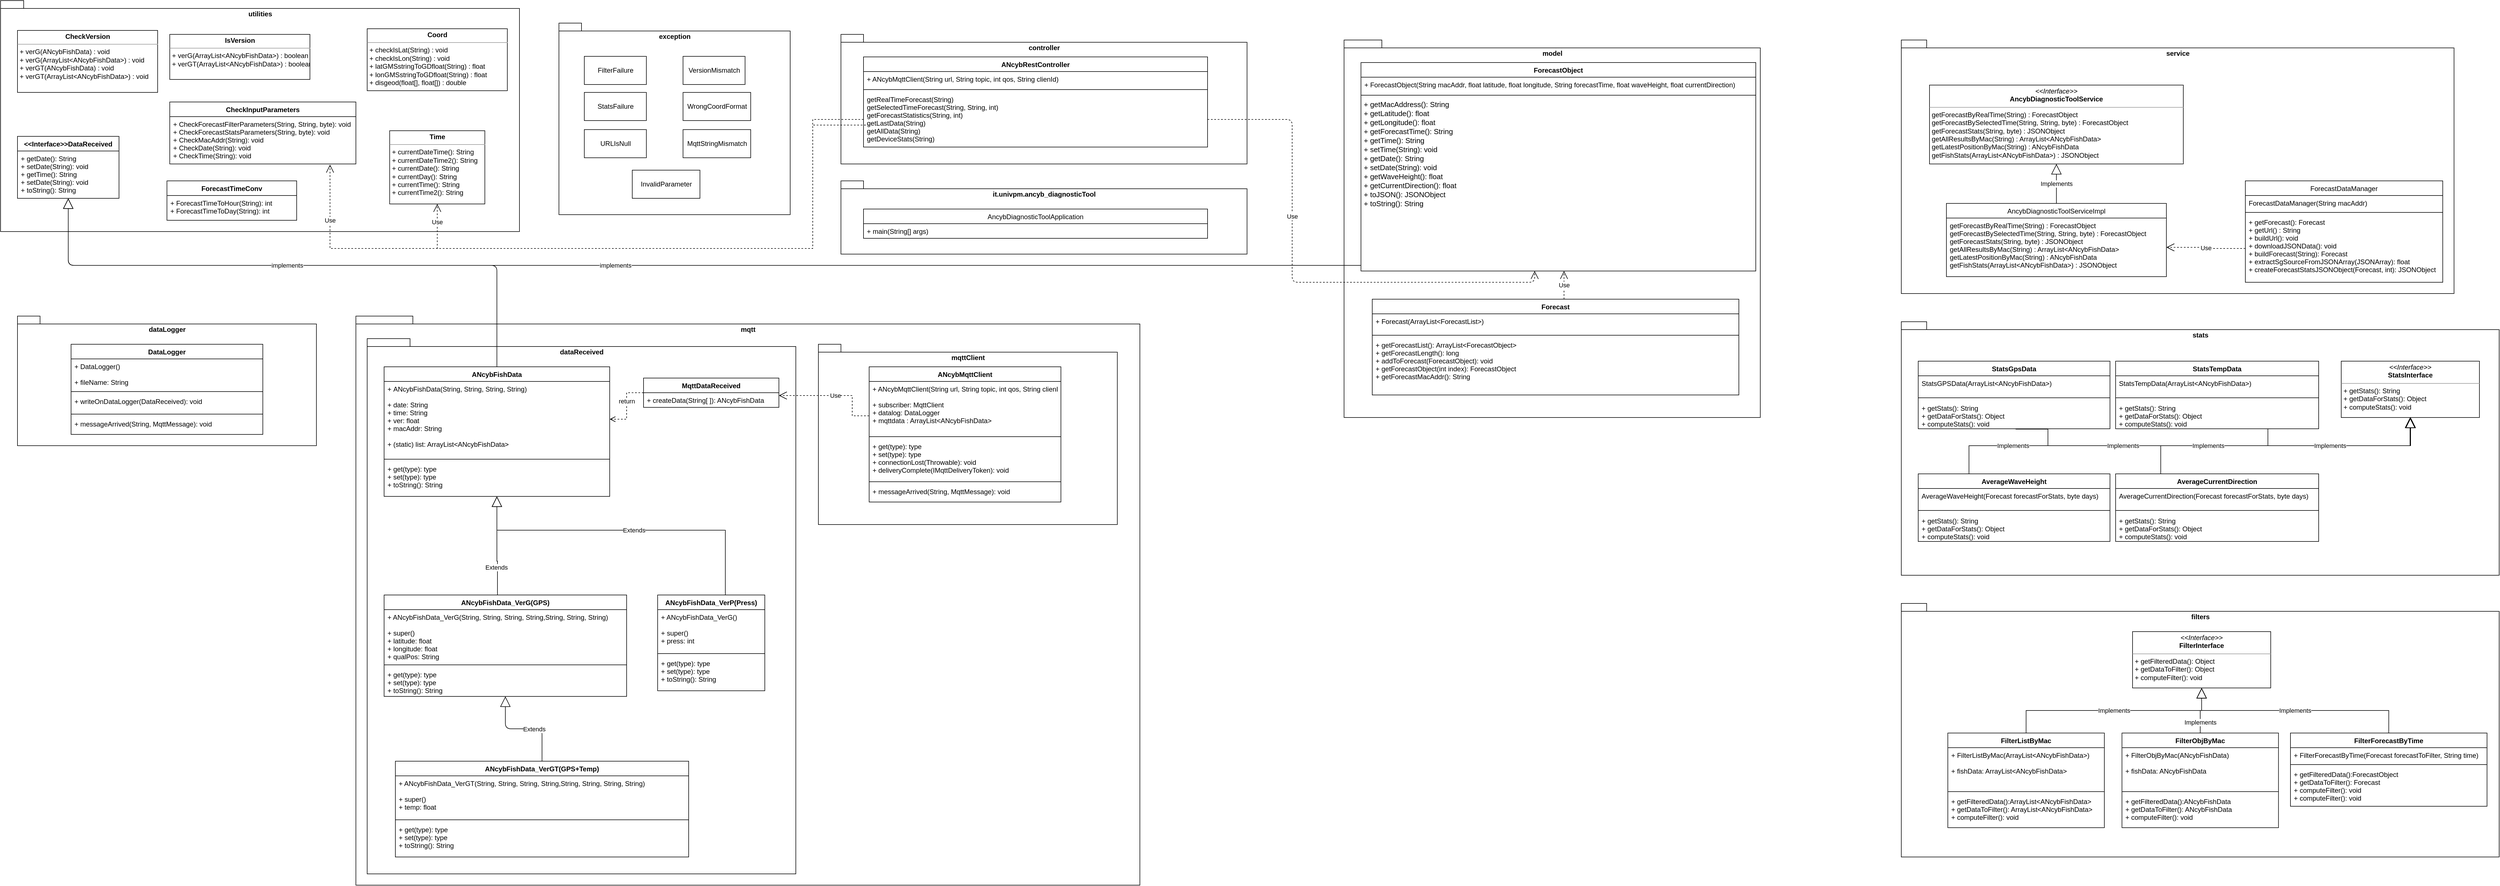 <mxfile version="16.2.7" type="github">
  <diagram id="C5RBs43oDa-KdzZeNtuy" name="Page-1">
    <mxGraphModel dx="2076" dy="1078" grid="1" gridSize="10" guides="1" tooltips="1" connect="1" arrows="1" fold="1" page="1" pageScale="1" pageWidth="2336" pageHeight="1654" math="0" shadow="0">
      <root>
        <mxCell id="WIyWlLk6GJQsqaUBKTNV-0" />
        <mxCell id="WIyWlLk6GJQsqaUBKTNV-1" parent="WIyWlLk6GJQsqaUBKTNV-0" />
        <mxCell id="9TTTzWUSUJf_JjZ-lox_-0" value="mqtt" style="shape=folder;fontStyle=1;spacingTop=10;tabWidth=40;tabHeight=14;tabPosition=left;html=1;align=center;verticalAlign=top;" parent="WIyWlLk6GJQsqaUBKTNV-1" vertex="1">
          <mxGeometry x="650" y="570" width="1390" height="1010" as="geometry" />
        </mxCell>
        <mxCell id="3BHlE7sxE0ALU3HnH_fy-0" value="utilities" style="shape=folder;fontStyle=1;spacingTop=10;tabWidth=40;tabHeight=14;tabPosition=left;html=1;align=center;verticalAlign=top;" parent="WIyWlLk6GJQsqaUBKTNV-1" vertex="1">
          <mxGeometry x="20" y="10" width="920" height="410" as="geometry" />
        </mxCell>
        <mxCell id="3BHlE7sxE0ALU3HnH_fy-8" value="dataReceived" style="shape=folder;fontStyle=1;spacingTop=10;tabWidth=40;tabHeight=14;tabPosition=left;html=1;align=center;verticalAlign=top;" parent="WIyWlLk6GJQsqaUBKTNV-1" vertex="1">
          <mxGeometry x="670" y="610" width="760" height="950" as="geometry" />
        </mxCell>
        <mxCell id="3BHlE7sxE0ALU3HnH_fy-9" value="ANcybFishData_VerG(GPS)" style="swimlane;fontStyle=1;align=center;verticalAlign=top;childLayout=stackLayout;horizontal=1;startSize=26;horizontalStack=0;resizeParent=1;resizeParentMax=0;resizeLast=0;collapsible=1;marginBottom=0;" parent="WIyWlLk6GJQsqaUBKTNV-1" vertex="1">
          <mxGeometry x="700" y="1065" width="430" height="180" as="geometry" />
        </mxCell>
        <mxCell id="3BHlE7sxE0ALU3HnH_fy-10" value="+ ANcybFishData_VerG(String, String, String, String,String, String, String)&#xa;&#xa;+ super()&#xa;+ latitude: float&#xa;+ longitude: float&#xa;+ qualPos: String" style="text;strokeColor=none;fillColor=none;align=left;verticalAlign=top;spacingLeft=4;spacingRight=4;overflow=hidden;rotatable=0;points=[[0,0.5],[1,0.5]];portConstraint=eastwest;" parent="3BHlE7sxE0ALU3HnH_fy-9" vertex="1">
          <mxGeometry y="26" width="430" height="94" as="geometry" />
        </mxCell>
        <mxCell id="3BHlE7sxE0ALU3HnH_fy-11" value="" style="line;strokeWidth=1;fillColor=none;align=left;verticalAlign=middle;spacingTop=-1;spacingLeft=3;spacingRight=3;rotatable=0;labelPosition=right;points=[];portConstraint=eastwest;" parent="3BHlE7sxE0ALU3HnH_fy-9" vertex="1">
          <mxGeometry y="120" width="430" height="8" as="geometry" />
        </mxCell>
        <mxCell id="3BHlE7sxE0ALU3HnH_fy-12" value="+ get(type): type&#xa;+ set(type): type&#xa;+ toString(): String" style="text;strokeColor=none;fillColor=none;align=left;verticalAlign=top;spacingLeft=4;spacingRight=4;overflow=hidden;rotatable=0;points=[[0,0.5],[1,0.5]];portConstraint=eastwest;" parent="3BHlE7sxE0ALU3HnH_fy-9" vertex="1">
          <mxGeometry y="128" width="430" height="52" as="geometry" />
        </mxCell>
        <mxCell id="3BHlE7sxE0ALU3HnH_fy-20" value="Extends" style="endArrow=block;endSize=16;endFill=0;html=1;rounded=0;exitX=0.5;exitY=0;exitDx=0;exitDy=0;edgeStyle=orthogonalEdgeStyle;" parent="WIyWlLk6GJQsqaUBKTNV-1" source="3BHlE7sxE0ALU3HnH_fy-9" target="3BHlE7sxE0ALU3HnH_fy-15" edge="1">
          <mxGeometry x="-0.337" y="2" width="160" relative="1" as="geometry">
            <mxPoint x="960" y="830" as="sourcePoint" />
            <mxPoint x="1120" y="830" as="targetPoint" />
            <mxPoint as="offset" />
            <Array as="points">
              <mxPoint x="901" y="1005" />
              <mxPoint x="900" y="1005" />
            </Array>
          </mxGeometry>
        </mxCell>
        <mxCell id="3BHlE7sxE0ALU3HnH_fy-21" value="ANcybFishData_VerP(Press)" style="swimlane;fontStyle=1;align=center;verticalAlign=top;childLayout=stackLayout;horizontal=1;startSize=26;horizontalStack=0;resizeParent=1;resizeParentMax=0;resizeLast=0;collapsible=1;marginBottom=0;" parent="WIyWlLk6GJQsqaUBKTNV-1" vertex="1">
          <mxGeometry x="1185" y="1065" width="190" height="170" as="geometry" />
        </mxCell>
        <mxCell id="3BHlE7sxE0ALU3HnH_fy-22" value="+ ANcybFishData_VerG()&#xa;&#xa;+ super()&#xa;+ press: int" style="text;strokeColor=none;fillColor=none;align=left;verticalAlign=top;spacingLeft=4;spacingRight=4;overflow=hidden;rotatable=0;points=[[0,0.5],[1,0.5]];portConstraint=eastwest;" parent="3BHlE7sxE0ALU3HnH_fy-21" vertex="1">
          <mxGeometry y="26" width="190" height="74" as="geometry" />
        </mxCell>
        <mxCell id="3BHlE7sxE0ALU3HnH_fy-23" value="" style="line;strokeWidth=1;fillColor=none;align=left;verticalAlign=middle;spacingTop=-1;spacingLeft=3;spacingRight=3;rotatable=0;labelPosition=right;points=[];portConstraint=eastwest;" parent="3BHlE7sxE0ALU3HnH_fy-21" vertex="1">
          <mxGeometry y="100" width="190" height="8" as="geometry" />
        </mxCell>
        <mxCell id="3BHlE7sxE0ALU3HnH_fy-24" value="+ get(type): type&#xa;+ set(type): type&#xa;+ toString(): String" style="text;strokeColor=none;fillColor=none;align=left;verticalAlign=top;spacingLeft=4;spacingRight=4;overflow=hidden;rotatable=0;points=[[0,0.5],[1,0.5]];portConstraint=eastwest;" parent="3BHlE7sxE0ALU3HnH_fy-21" vertex="1">
          <mxGeometry y="108" width="190" height="62" as="geometry" />
        </mxCell>
        <mxCell id="3BHlE7sxE0ALU3HnH_fy-26" value="mqttClient" style="shape=folder;fontStyle=1;spacingTop=10;tabWidth=40;tabHeight=14;tabPosition=left;html=1;align=center;verticalAlign=top;" parent="WIyWlLk6GJQsqaUBKTNV-1" vertex="1">
          <mxGeometry x="1470" y="620" width="530" height="320" as="geometry" />
        </mxCell>
        <mxCell id="3BHlE7sxE0ALU3HnH_fy-27" value="ANcybMqttClient" style="swimlane;fontStyle=1;align=center;verticalAlign=top;childLayout=stackLayout;horizontal=1;startSize=26;horizontalStack=0;resizeParent=1;resizeParentMax=0;resizeLast=0;collapsible=1;marginBottom=0;" parent="WIyWlLk6GJQsqaUBKTNV-1" vertex="1">
          <mxGeometry x="1560" y="660" width="340" height="240" as="geometry" />
        </mxCell>
        <mxCell id="3BHlE7sxE0ALU3HnH_fy-91" value="+ ANcybMqttClient(String url, String topic, int qos, String clienId)" style="text;strokeColor=none;fillColor=none;align=left;verticalAlign=top;spacingLeft=4;spacingRight=4;overflow=hidden;rotatable=0;points=[[0,0.5],[1,0.5]];portConstraint=eastwest;" parent="3BHlE7sxE0ALU3HnH_fy-27" vertex="1">
          <mxGeometry y="26" width="340" height="28" as="geometry" />
        </mxCell>
        <mxCell id="3BHlE7sxE0ALU3HnH_fy-28" value="+ subscriber: MqttClient&#xa;+ datalog: DataLogger&#xa;+ mqttdata : ArrayList&lt;ANcybFishData&gt;" style="text;strokeColor=none;fillColor=none;align=left;verticalAlign=top;spacingLeft=4;spacingRight=4;overflow=hidden;rotatable=0;points=[[0,0.5],[1,0.5]];portConstraint=eastwest;" parent="3BHlE7sxE0ALU3HnH_fy-27" vertex="1">
          <mxGeometry y="54" width="340" height="66" as="geometry" />
        </mxCell>
        <mxCell id="3BHlE7sxE0ALU3HnH_fy-29" value="" style="line;strokeWidth=1;fillColor=none;align=left;verticalAlign=middle;spacingTop=-1;spacingLeft=3;spacingRight=3;rotatable=0;labelPosition=right;points=[];portConstraint=eastwest;" parent="3BHlE7sxE0ALU3HnH_fy-27" vertex="1">
          <mxGeometry y="120" width="340" height="8" as="geometry" />
        </mxCell>
        <mxCell id="3BHlE7sxE0ALU3HnH_fy-30" value="+ get(type): type&#xa;+ set(type): type&#xa;+ connectionLost(Throwable): void&#xa;+ deliveryComplete(IMqttDeliveryToken): void" style="text;strokeColor=none;fillColor=none;align=left;verticalAlign=top;spacingLeft=4;spacingRight=4;overflow=hidden;rotatable=0;points=[[0,0.5],[1,0.5]];portConstraint=eastwest;" parent="3BHlE7sxE0ALU3HnH_fy-27" vertex="1">
          <mxGeometry y="128" width="340" height="72" as="geometry" />
        </mxCell>
        <mxCell id="3BHlE7sxE0ALU3HnH_fy-89" value="" style="line;strokeWidth=1;fillColor=none;align=left;verticalAlign=middle;spacingTop=-1;spacingLeft=3;spacingRight=3;rotatable=0;labelPosition=right;points=[];portConstraint=eastwest;" parent="3BHlE7sxE0ALU3HnH_fy-27" vertex="1">
          <mxGeometry y="200" width="340" height="8" as="geometry" />
        </mxCell>
        <mxCell id="3BHlE7sxE0ALU3HnH_fy-88" value="+ messageArrived(String, MqttMessage): void" style="text;strokeColor=none;fillColor=none;align=left;verticalAlign=top;spacingLeft=4;spacingRight=4;overflow=hidden;rotatable=0;points=[[0,0.5],[1,0.5]];portConstraint=eastwest;" parent="3BHlE7sxE0ALU3HnH_fy-27" vertex="1">
          <mxGeometry y="208" width="340" height="32" as="geometry" />
        </mxCell>
        <mxCell id="3BHlE7sxE0ALU3HnH_fy-41" value="Extends" style="endArrow=block;endSize=16;endFill=0;html=1;rounded=0;exitX=0.5;exitY=0;exitDx=0;exitDy=0;edgeStyle=orthogonalEdgeStyle;jumpStyle=none;" parent="WIyWlLk6GJQsqaUBKTNV-1" source="3BHlE7sxE0ALU3HnH_fy-21" target="3BHlE7sxE0ALU3HnH_fy-15" edge="1">
          <mxGeometry width="160" relative="1" as="geometry">
            <mxPoint x="780" y="880" as="sourcePoint" />
            <mxPoint x="770" y="700" as="targetPoint" />
            <mxPoint as="offset" />
            <Array as="points">
              <mxPoint x="1305" y="950" />
              <mxPoint x="900" y="950" />
            </Array>
          </mxGeometry>
        </mxCell>
        <mxCell id="3BHlE7sxE0ALU3HnH_fy-51" value="MqttDataReceived" style="swimlane;fontStyle=1;align=center;verticalAlign=top;childLayout=stackLayout;horizontal=1;startSize=26;horizontalStack=0;resizeParent=1;resizeParentMax=0;resizeLast=0;collapsible=1;marginBottom=0;" parent="WIyWlLk6GJQsqaUBKTNV-1" vertex="1">
          <mxGeometry x="1160" y="680" width="240" height="52" as="geometry" />
        </mxCell>
        <mxCell id="3BHlE7sxE0ALU3HnH_fy-54" value="+ createData(String[ ]): ANcybFishData" style="text;strokeColor=none;fillColor=none;align=left;verticalAlign=top;spacingLeft=4;spacingRight=4;overflow=hidden;rotatable=0;points=[[0,0.5],[1,0.5]];portConstraint=eastwest;" parent="3BHlE7sxE0ALU3HnH_fy-51" vertex="1">
          <mxGeometry y="26" width="240" height="26" as="geometry" />
        </mxCell>
        <mxCell id="3BHlE7sxE0ALU3HnH_fy-64" value="return" style="html=1;verticalAlign=bottom;endArrow=open;dashed=1;endSize=8;rounded=0;jumpStyle=none;exitX=0;exitY=0.5;exitDx=0;exitDy=0;edgeStyle=orthogonalEdgeStyle;entryX=1;entryY=0.5;entryDx=0;entryDy=0;" parent="WIyWlLk6GJQsqaUBKTNV-1" source="3BHlE7sxE0ALU3HnH_fy-51" target="3BHlE7sxE0ALU3HnH_fy-16" edge="1">
          <mxGeometry relative="1" as="geometry">
            <mxPoint x="1150" y="738" as="sourcePoint" />
            <mxPoint x="960" y="1060" as="targetPoint" />
          </mxGeometry>
        </mxCell>
        <mxCell id="3BHlE7sxE0ALU3HnH_fy-66" value="Use" style="endArrow=open;endSize=12;dashed=1;html=1;rounded=0;jumpStyle=none;exitX=0;exitY=0.5;exitDx=0;exitDy=0;edgeStyle=orthogonalEdgeStyle;" parent="WIyWlLk6GJQsqaUBKTNV-1" source="3BHlE7sxE0ALU3HnH_fy-28" target="3BHlE7sxE0ALU3HnH_fy-51" edge="1">
          <mxGeometry x="-0.02" width="160" relative="1" as="geometry">
            <mxPoint x="1320" y="780" as="sourcePoint" />
            <mxPoint x="1540" y="710" as="targetPoint" />
            <Array as="points">
              <mxPoint x="1530" y="747" />
              <mxPoint x="1530" y="711" />
            </Array>
            <mxPoint as="offset" />
          </mxGeometry>
        </mxCell>
        <mxCell id="3BHlE7sxE0ALU3HnH_fy-90" value="dataLogger" style="shape=folder;fontStyle=1;spacingTop=10;tabWidth=40;tabHeight=14;tabPosition=left;html=1;align=center;verticalAlign=top;" parent="WIyWlLk6GJQsqaUBKTNV-1" vertex="1">
          <mxGeometry x="50" y="570" width="530" height="230" as="geometry" />
        </mxCell>
        <mxCell id="3BHlE7sxE0ALU3HnH_fy-95" value="exception" style="shape=folder;fontStyle=1;spacingTop=10;tabWidth=40;tabHeight=14;tabPosition=left;html=1;align=center;verticalAlign=top;" parent="WIyWlLk6GJQsqaUBKTNV-1" vertex="1">
          <mxGeometry x="1010" y="50" width="410" height="340" as="geometry" />
        </mxCell>
        <mxCell id="3BHlE7sxE0ALU3HnH_fy-96" value="DataLogger" style="swimlane;fontStyle=1;align=center;verticalAlign=top;childLayout=stackLayout;horizontal=1;startSize=26;horizontalStack=0;resizeParent=1;resizeParentMax=0;resizeLast=0;collapsible=1;marginBottom=0;" parent="WIyWlLk6GJQsqaUBKTNV-1" vertex="1">
          <mxGeometry x="145" y="620" width="340" height="160" as="geometry" />
        </mxCell>
        <mxCell id="3BHlE7sxE0ALU3HnH_fy-97" value="+ DataLogger()&#xa;&#xa;+ fileName: String" style="text;strokeColor=none;fillColor=none;align=left;verticalAlign=top;spacingLeft=4;spacingRight=4;overflow=hidden;rotatable=0;points=[[0,0.5],[1,0.5]];portConstraint=eastwest;" parent="3BHlE7sxE0ALU3HnH_fy-96" vertex="1">
          <mxGeometry y="26" width="340" height="54" as="geometry" />
        </mxCell>
        <mxCell id="3BHlE7sxE0ALU3HnH_fy-103" value="" style="line;strokeWidth=1;fillColor=none;align=left;verticalAlign=middle;spacingTop=-1;spacingLeft=3;spacingRight=3;rotatable=0;labelPosition=right;points=[];portConstraint=eastwest;" parent="3BHlE7sxE0ALU3HnH_fy-96" vertex="1">
          <mxGeometry y="80" width="340" height="8" as="geometry" />
        </mxCell>
        <mxCell id="3BHlE7sxE0ALU3HnH_fy-100" value="+ writeOnDataLogger(DataReceived): void" style="text;strokeColor=none;fillColor=none;align=left;verticalAlign=top;spacingLeft=4;spacingRight=4;overflow=hidden;rotatable=0;points=[[0,0.5],[1,0.5]];portConstraint=eastwest;" parent="3BHlE7sxE0ALU3HnH_fy-96" vertex="1">
          <mxGeometry y="88" width="340" height="32" as="geometry" />
        </mxCell>
        <mxCell id="3BHlE7sxE0ALU3HnH_fy-101" value="" style="line;strokeWidth=1;fillColor=none;align=left;verticalAlign=middle;spacingTop=-1;spacingLeft=3;spacingRight=3;rotatable=0;labelPosition=right;points=[];portConstraint=eastwest;" parent="3BHlE7sxE0ALU3HnH_fy-96" vertex="1">
          <mxGeometry y="120" width="340" height="8" as="geometry" />
        </mxCell>
        <mxCell id="3BHlE7sxE0ALU3HnH_fy-102" value="+ messageArrived(String, MqttMessage): void" style="text;strokeColor=none;fillColor=none;align=left;verticalAlign=top;spacingLeft=4;spacingRight=4;overflow=hidden;rotatable=0;points=[[0,0.5],[1,0.5]];portConstraint=eastwest;" parent="3BHlE7sxE0ALU3HnH_fy-96" vertex="1">
          <mxGeometry y="128" width="340" height="32" as="geometry" />
        </mxCell>
        <mxCell id="3BHlE7sxE0ALU3HnH_fy-113" value="controller" style="shape=folder;fontStyle=1;spacingTop=10;tabWidth=40;tabHeight=14;tabPosition=left;html=1;align=center;verticalAlign=top;" parent="WIyWlLk6GJQsqaUBKTNV-1" vertex="1">
          <mxGeometry x="1510" y="70" width="720" height="230" as="geometry" />
        </mxCell>
        <mxCell id="3BHlE7sxE0ALU3HnH_fy-114" value="model" style="shape=folder;fontStyle=1;spacingTop=10;tabWidth=40;tabHeight=14;tabPosition=left;html=1;align=center;verticalAlign=top;" parent="WIyWlLk6GJQsqaUBKTNV-1" vertex="1">
          <mxGeometry x="2402" y="80" width="738" height="670" as="geometry" />
        </mxCell>
        <mxCell id="3BHlE7sxE0ALU3HnH_fy-36" value="ANcybFishData_VerGT(GPS+Temp)" style="swimlane;fontStyle=1;align=center;verticalAlign=top;childLayout=stackLayout;horizontal=1;startSize=26;horizontalStack=0;resizeParent=1;resizeParentMax=0;resizeLast=0;collapsible=1;marginBottom=0;" parent="WIyWlLk6GJQsqaUBKTNV-1" vertex="1">
          <mxGeometry x="720" y="1360" width="520" height="170" as="geometry" />
        </mxCell>
        <mxCell id="3BHlE7sxE0ALU3HnH_fy-37" value="+ ANcybFishData_VerGT(String, String, String, String,String, String, String, String)&#xa;&#xa;+ super()&#xa;+ temp: float" style="text;strokeColor=none;fillColor=none;align=left;verticalAlign=top;spacingLeft=4;spacingRight=4;overflow=hidden;rotatable=0;points=[[0,0.5],[1,0.5]];portConstraint=eastwest;" parent="3BHlE7sxE0ALU3HnH_fy-36" vertex="1">
          <mxGeometry y="26" width="520" height="74" as="geometry" />
        </mxCell>
        <mxCell id="3BHlE7sxE0ALU3HnH_fy-38" value="" style="line;strokeWidth=1;fillColor=none;align=left;verticalAlign=middle;spacingTop=-1;spacingLeft=3;spacingRight=3;rotatable=0;labelPosition=right;points=[];portConstraint=eastwest;" parent="3BHlE7sxE0ALU3HnH_fy-36" vertex="1">
          <mxGeometry y="100" width="520" height="8" as="geometry" />
        </mxCell>
        <mxCell id="3BHlE7sxE0ALU3HnH_fy-39" value="+ get(type): type&#xa;+ set(type): type&#xa;+ toString(): String" style="text;strokeColor=none;fillColor=none;align=left;verticalAlign=top;spacingLeft=4;spacingRight=4;overflow=hidden;rotatable=0;points=[[0,0.5],[1,0.5]];portConstraint=eastwest;" parent="3BHlE7sxE0ALU3HnH_fy-36" vertex="1">
          <mxGeometry y="108" width="520" height="62" as="geometry" />
        </mxCell>
        <mxCell id="isNRoNqo-K9MIMpgRt4Y-5" value="Extends" style="endArrow=block;endSize=16;endFill=0;html=1;rounded=1;sketch=0;exitX=0.5;exitY=0;exitDx=0;exitDy=0;edgeStyle=orthogonalEdgeStyle;" parent="WIyWlLk6GJQsqaUBKTNV-1" source="3BHlE7sxE0ALU3HnH_fy-36" target="3BHlE7sxE0ALU3HnH_fy-9" edge="1">
          <mxGeometry x="-0.2" width="160" relative="1" as="geometry">
            <mxPoint x="1250" y="1440" as="sourcePoint" />
            <mxPoint x="780" y="1320" as="targetPoint" />
            <mxPoint as="offset" />
          </mxGeometry>
        </mxCell>
        <mxCell id="isNRoNqo-K9MIMpgRt4Y-6" value="ANcybRestController" style="swimlane;fontStyle=1;align=center;verticalAlign=top;childLayout=stackLayout;horizontal=1;startSize=26;horizontalStack=0;resizeParent=1;resizeParentMax=0;resizeLast=0;collapsible=1;marginBottom=0;" parent="WIyWlLk6GJQsqaUBKTNV-1" vertex="1">
          <mxGeometry x="1550" y="110" width="610" height="160" as="geometry" />
        </mxCell>
        <mxCell id="isNRoNqo-K9MIMpgRt4Y-7" value="+ ANcybMqttClient(String url, String topic, int qos, String clienId)" style="text;strokeColor=none;fillColor=none;align=left;verticalAlign=top;spacingLeft=4;spacingRight=4;overflow=hidden;rotatable=0;points=[[0,0.5],[1,0.5]];portConstraint=eastwest;" parent="isNRoNqo-K9MIMpgRt4Y-6" vertex="1">
          <mxGeometry y="26" width="610" height="28" as="geometry" />
        </mxCell>
        <mxCell id="isNRoNqo-K9MIMpgRt4Y-9" value="" style="line;strokeWidth=1;fillColor=none;align=left;verticalAlign=middle;spacingTop=-1;spacingLeft=3;spacingRight=3;rotatable=0;labelPosition=right;points=[];portConstraint=eastwest;" parent="isNRoNqo-K9MIMpgRt4Y-6" vertex="1">
          <mxGeometry y="54" width="610" height="8" as="geometry" />
        </mxCell>
        <mxCell id="isNRoNqo-K9MIMpgRt4Y-10" value="getRealTimeForecast(String)&#xa;getSelectedTimeForecast(String, String, int)&#xa;getForecastStatistics(String, int)&#xa;getLastData(String)&#xa;getAllData(String)&#xa;getDeviceStats(String)" style="text;strokeColor=none;fillColor=none;align=left;verticalAlign=top;spacingLeft=4;spacingRight=4;overflow=hidden;rotatable=0;points=[[0,0.5],[1,0.5]];portConstraint=eastwest;" parent="isNRoNqo-K9MIMpgRt4Y-6" vertex="1">
          <mxGeometry y="62" width="610" height="98" as="geometry" />
        </mxCell>
        <mxCell id="isNRoNqo-K9MIMpgRt4Y-15" value="ForecastObject" style="swimlane;fontStyle=1;align=center;verticalAlign=top;childLayout=stackLayout;horizontal=1;startSize=26;horizontalStack=0;resizeParent=1;resizeParentMax=0;resizeLast=0;collapsible=1;marginBottom=0;" parent="WIyWlLk6GJQsqaUBKTNV-1" vertex="1">
          <mxGeometry x="2432" y="120" width="700" height="370" as="geometry" />
        </mxCell>
        <mxCell id="isNRoNqo-K9MIMpgRt4Y-16" value="+ ForecastObject(String macAddr, float latitude, float longitude, String forecastTime, float waveHeight, float currentDirection)" style="text;strokeColor=none;fillColor=none;align=left;verticalAlign=top;spacingLeft=4;spacingRight=4;overflow=hidden;rotatable=0;points=[[0,0.5],[1,0.5]];portConstraint=eastwest;" parent="isNRoNqo-K9MIMpgRt4Y-15" vertex="1">
          <mxGeometry y="26" width="700" height="28" as="geometry" />
        </mxCell>
        <mxCell id="isNRoNqo-K9MIMpgRt4Y-17" value="" style="line;strokeWidth=1;fillColor=none;align=left;verticalAlign=middle;spacingTop=-1;spacingLeft=3;spacingRight=3;rotatable=0;labelPosition=right;points=[];portConstraint=eastwest;" parent="isNRoNqo-K9MIMpgRt4Y-15" vertex="1">
          <mxGeometry y="54" width="700" height="8" as="geometry" />
        </mxCell>
        <mxCell id="isNRoNqo-K9MIMpgRt4Y-18" value="+ getMacAddress(): String&#xa;+ getLatitude(): float&#xa;+ getLongitude(): float&#xa;+ getForecastTime(): String&#xa;+ getTime(): String&#xa;+ setTime(String): void&#xa;+ getDate(): String&#xa;+ setDate(String): void&#xa;+ getWaveHeight(): float&#xa;+ getCurrentDirection(): float&#xa;+ toJSON(): JSONObject&#xa;+ toString(): String&#xa;" style="text;strokeColor=none;fillColor=none;align=left;verticalAlign=top;spacingLeft=4;spacingRight=4;overflow=hidden;rotatable=0;points=[[0,0.5],[1,0.5]];portConstraint=eastwest;fontSize=13;spacing=1;spacingBottom=0;spacingTop=-1;" parent="isNRoNqo-K9MIMpgRt4Y-15" vertex="1">
          <mxGeometry y="62" width="700" height="308" as="geometry" />
        </mxCell>
        <mxCell id="isNRoNqo-K9MIMpgRt4Y-29" value="Use" style="endArrow=open;endSize=12;dashed=1;html=1;rounded=1;sketch=0;edgeStyle=orthogonalEdgeStyle;exitX=1;exitY=0.5;exitDx=0;exitDy=0;" parent="WIyWlLk6GJQsqaUBKTNV-1" source="isNRoNqo-K9MIMpgRt4Y-10" target="isNRoNqo-K9MIMpgRt4Y-15" edge="1">
          <mxGeometry x="-0.276" width="160" relative="1" as="geometry">
            <mxPoint x="2280" y="200" as="sourcePoint" />
            <mxPoint x="2616" y="-70" as="targetPoint" />
            <Array as="points">
              <mxPoint x="2310" y="221" />
              <mxPoint x="2310" y="510" />
              <mxPoint x="2740" y="510" />
            </Array>
            <mxPoint as="offset" />
          </mxGeometry>
        </mxCell>
        <mxCell id="isNRoNqo-K9MIMpgRt4Y-31" value="&lt;p style=&quot;margin: 0px ; margin-top: 4px ; text-align: center&quot;&gt;&lt;b&gt;CheckVersion&lt;/b&gt;&lt;br&gt;&lt;/p&gt;&lt;hr size=&quot;1&quot;&gt;&lt;p style=&quot;margin: 0px ; margin-left: 4px&quot;&gt;&lt;/p&gt;&lt;p style=&quot;margin: 0px ; margin-left: 4px&quot;&gt;+ verG(ANcybFishData) : void&lt;/p&gt;&lt;p style=&quot;margin: 0px ; margin-left: 4px&quot;&gt;+ verG(ArrayList&amp;lt;ANcybFishData&amp;gt;) : void&lt;/p&gt;&lt;p style=&quot;margin: 0px ; margin-left: 4px&quot;&gt;&lt;span&gt;+ verGT(ANcybFishData) : void&lt;/span&gt;&lt;/p&gt;&lt;p style=&quot;margin: 0px ; margin-left: 4px&quot;&gt;+ verGT(ArrayList&amp;lt;ANcybFishData&amp;gt;) : void&lt;/p&gt;" style="verticalAlign=top;align=left;overflow=fill;fontSize=12;fontFamily=Helvetica;html=1;rounded=0;sketch=0;" parent="WIyWlLk6GJQsqaUBKTNV-1" vertex="1">
          <mxGeometry x="50" y="63" width="248.5" height="110" as="geometry" />
        </mxCell>
        <mxCell id="isNRoNqo-K9MIMpgRt4Y-34" value="Forecast" style="swimlane;fontStyle=1;align=center;verticalAlign=top;childLayout=stackLayout;horizontal=1;startSize=26;horizontalStack=0;resizeParent=1;resizeParentMax=0;resizeLast=0;collapsible=1;marginBottom=0;rounded=0;sketch=0;" parent="WIyWlLk6GJQsqaUBKTNV-1" vertex="1">
          <mxGeometry x="2452" y="540" width="650" height="170" as="geometry" />
        </mxCell>
        <mxCell id="isNRoNqo-K9MIMpgRt4Y-35" value="+ Forecast(ArrayList&lt;ForecastList&gt;)&#xa;" style="text;strokeColor=none;fillColor=none;align=left;verticalAlign=top;spacingLeft=4;spacingRight=4;overflow=hidden;rotatable=0;points=[[0,0.5],[1,0.5]];portConstraint=eastwest;rounded=0;sketch=0;" parent="isNRoNqo-K9MIMpgRt4Y-34" vertex="1">
          <mxGeometry y="26" width="650" height="34" as="geometry" />
        </mxCell>
        <mxCell id="isNRoNqo-K9MIMpgRt4Y-36" value="" style="line;strokeWidth=1;fillColor=none;align=left;verticalAlign=middle;spacingTop=-1;spacingLeft=3;spacingRight=3;rotatable=0;labelPosition=right;points=[];portConstraint=eastwest;rounded=0;sketch=0;" parent="isNRoNqo-K9MIMpgRt4Y-34" vertex="1">
          <mxGeometry y="60" width="650" height="8" as="geometry" />
        </mxCell>
        <mxCell id="isNRoNqo-K9MIMpgRt4Y-37" value="+ getForecastList(): ArrayList&lt;ForecastObject&gt;&#xa;+ getForecastLength(): long&#xa;+ addToForecast(ForecastObject): void&#xa;+ getForecastObject(int index): ForecastObject&#xa;+ getForecastMacAddr(): String" style="text;strokeColor=none;fillColor=none;align=left;verticalAlign=top;spacingLeft=4;spacingRight=4;overflow=hidden;rotatable=0;points=[[0,0.5],[1,0.5]];portConstraint=eastwest;rounded=0;sketch=0;" parent="isNRoNqo-K9MIMpgRt4Y-34" vertex="1">
          <mxGeometry y="68" width="650" height="102" as="geometry" />
        </mxCell>
        <mxCell id="isNRoNqo-K9MIMpgRt4Y-38" value="filters" style="shape=folder;fontStyle=1;spacingTop=10;tabWidth=40;tabHeight=14;tabPosition=left;html=1;align=center;verticalAlign=top;" parent="WIyWlLk6GJQsqaUBKTNV-1" vertex="1">
          <mxGeometry x="3390" y="1080" width="1060" height="450" as="geometry" />
        </mxCell>
        <mxCell id="RA5aEVkmyOFDF_g9N0md-14" value="Extends" style="endArrow=block;endSize=16;endFill=0;html=1;rounded=1;sketch=0;edgeStyle=orthogonalEdgeStyle;entryX=0.5;entryY=1;entryDx=0;entryDy=0;exitX=0.551;exitY=0.018;exitDx=0;exitDy=0;exitPerimeter=0;" parent="WIyWlLk6GJQsqaUBKTNV-1" edge="1">
          <mxGeometry x="-0.345" width="160" relative="1" as="geometry">
            <mxPoint x="3566.73" y="811.44" as="sourcePoint" />
            <mxPoint x="4065" y="740" as="targetPoint" />
            <Array as="points">
              <mxPoint x="3832" y="780" />
              <mxPoint x="4065" y="780" />
            </Array>
            <mxPoint as="offset" />
          </mxGeometry>
        </mxCell>
        <mxCell id="isNRoNqo-K9MIMpgRt4Y-41" value="stats" style="shape=folder;fontStyle=1;spacingTop=10;tabWidth=40;tabHeight=14;tabPosition=left;html=1;align=center;verticalAlign=top;" parent="WIyWlLk6GJQsqaUBKTNV-1" vertex="1">
          <mxGeometry x="3390" y="580" width="1060" height="450" as="geometry" />
        </mxCell>
        <mxCell id="VaMENrB3MKc0odFTqjPw-0" value="service" style="shape=folder;fontStyle=1;spacingTop=10;tabWidth=40;tabHeight=14;tabPosition=left;html=1;align=center;verticalAlign=top;" parent="WIyWlLk6GJQsqaUBKTNV-1" vertex="1">
          <mxGeometry x="3390" y="80" width="980" height="450" as="geometry" />
        </mxCell>
        <mxCell id="hj5ngC77WGNCJNdUPFqx-2" value="AncybDiagnosticToolServiceImpl" style="swimlane;fontStyle=0;align=center;verticalAlign=top;childLayout=stackLayout;horizontal=1;startSize=26;horizontalStack=0;resizeParent=1;resizeParentMax=0;resizeLast=0;collapsible=1;marginBottom=0;" parent="WIyWlLk6GJQsqaUBKTNV-1" vertex="1">
          <mxGeometry x="3470" y="370" width="390" height="130" as="geometry" />
        </mxCell>
        <mxCell id="hj5ngC77WGNCJNdUPFqx-3" value="getForecastByRealTime(String) : ForecastObject&#xa;getForecastBySelectedTime(String, String, byte) : ForecastObject&#xa;getForecastStats(String, byte) : JSONObject&#xa;getAllResultsByMac(String) : ArrayList&lt;ANcybFishData&gt;&#xa;getLatestPositionByMac(String) : ANcybFishData&#xa;getFishStats(ArrayList&lt;ANcybFishData&gt;) : JSONObject" style="text;strokeColor=none;fillColor=none;align=left;verticalAlign=top;spacingLeft=4;spacingRight=4;overflow=hidden;rotatable=0;points=[[0,0.5],[1,0.5]];portConstraint=eastwest;" parent="hj5ngC77WGNCJNdUPFqx-2" vertex="1">
          <mxGeometry y="26" width="390" height="104" as="geometry" />
        </mxCell>
        <mxCell id="9sARwrWTkd8ZfWDxSj1S-6" value="ForecastDataManager" style="swimlane;fontStyle=0;align=center;verticalAlign=top;childLayout=stackLayout;horizontal=1;startSize=26;horizontalStack=0;resizeParent=1;resizeParentMax=0;resizeLast=0;collapsible=1;marginBottom=0;" parent="WIyWlLk6GJQsqaUBKTNV-1" vertex="1">
          <mxGeometry x="4000" y="330" width="350" height="180" as="geometry" />
        </mxCell>
        <mxCell id="9sARwrWTkd8ZfWDxSj1S-7" value="ForecastDataManager(String macAddr)" style="text;strokeColor=none;fillColor=none;align=left;verticalAlign=top;spacingLeft=4;spacingRight=4;overflow=hidden;rotatable=0;points=[[0,0.5],[1,0.5]];portConstraint=eastwest;" parent="9sARwrWTkd8ZfWDxSj1S-6" vertex="1">
          <mxGeometry y="26" width="350" height="26" as="geometry" />
        </mxCell>
        <mxCell id="9sARwrWTkd8ZfWDxSj1S-8" value="" style="line;strokeWidth=1;fillColor=none;align=left;verticalAlign=middle;spacingTop=-1;spacingLeft=3;spacingRight=3;rotatable=0;labelPosition=right;points=[];portConstraint=eastwest;" parent="9sARwrWTkd8ZfWDxSj1S-6" vertex="1">
          <mxGeometry y="52" width="350" height="8" as="geometry" />
        </mxCell>
        <mxCell id="9sARwrWTkd8ZfWDxSj1S-9" value="+ getForecast(): Forecast&#xa;+ getUrl() : String&#xa;+ buildUrl(): void&#xa;+ downloadJSONData(): void&#xa;+ buildForecast(String): Forecast&#xa;+ extractSgSourceFromJSONArray(JSONArray): float&#xa;+ createForecastStatsJSONObject(Forecast, int): JSONObject" style="text;strokeColor=none;fillColor=none;align=left;verticalAlign=top;spacingLeft=4;spacingRight=4;overflow=hidden;rotatable=0;points=[[0,0.5],[1,0.5]];portConstraint=eastwest;" parent="9sARwrWTkd8ZfWDxSj1S-6" vertex="1">
          <mxGeometry y="60" width="350" height="120" as="geometry" />
        </mxCell>
        <mxCell id="9sARwrWTkd8ZfWDxSj1S-30" value="FilterForecastByTime" style="swimlane;fontStyle=1;align=center;verticalAlign=top;childLayout=stackLayout;horizontal=1;startSize=26;horizontalStack=0;resizeParent=1;resizeParentMax=0;resizeLast=0;collapsible=1;marginBottom=0;" parent="WIyWlLk6GJQsqaUBKTNV-1" vertex="1">
          <mxGeometry x="4080" y="1310" width="348.5" height="130" as="geometry" />
        </mxCell>
        <mxCell id="9sARwrWTkd8ZfWDxSj1S-31" value="+ FilterForecastByTime(Forecast forecastToFilter, String time)" style="text;strokeColor=none;fillColor=none;align=left;verticalAlign=top;spacingLeft=4;spacingRight=4;overflow=hidden;rotatable=0;points=[[0,0.5],[1,0.5]];portConstraint=eastwest;" parent="9sARwrWTkd8ZfWDxSj1S-30" vertex="1">
          <mxGeometry y="26" width="348.5" height="26" as="geometry" />
        </mxCell>
        <mxCell id="9sARwrWTkd8ZfWDxSj1S-32" value="" style="line;strokeWidth=1;fillColor=none;align=left;verticalAlign=middle;spacingTop=-1;spacingLeft=3;spacingRight=3;rotatable=0;labelPosition=right;points=[];portConstraint=eastwest;" parent="9sARwrWTkd8ZfWDxSj1S-30" vertex="1">
          <mxGeometry y="52" width="348.5" height="8" as="geometry" />
        </mxCell>
        <mxCell id="9sARwrWTkd8ZfWDxSj1S-33" value="+ getFilteredData():ForecastObject&#xa;+ getDataToFilter(): Forecast&#xa;+ computeFilter(): void&#xa;+ computeFilter(): void&#xa;" style="text;strokeColor=none;fillColor=none;align=left;verticalAlign=top;spacingLeft=4;spacingRight=4;overflow=hidden;rotatable=0;points=[[0,0.5],[1,0.5]];portConstraint=eastwest;" parent="9sARwrWTkd8ZfWDxSj1S-30" vertex="1">
          <mxGeometry y="60" width="348.5" height="70" as="geometry" />
        </mxCell>
        <mxCell id="9t7Qjf59RrQKLD498II--0" value="&lt;p style=&quot;margin: 0px ; margin-top: 4px ; text-align: center&quot;&gt;&lt;i&gt;&amp;lt;&amp;lt;Interface&amp;gt;&amp;gt;&lt;/i&gt;&lt;br&gt;&lt;b&gt;FilterInterface&lt;/b&gt;&lt;/p&gt;&lt;hr size=&quot;1&quot;&gt;&lt;p style=&quot;margin: 0px ; margin-left: 4px&quot;&gt;+ getFilteredData(): Object&lt;br&gt;+ getDataToFilter(): Object&lt;/p&gt;&lt;p style=&quot;margin: 0px ; margin-left: 4px&quot;&gt;&lt;span&gt;+ computeFilter(): void&lt;/span&gt;&lt;/p&gt;&lt;p style=&quot;margin: 0px ; margin-left: 4px&quot;&gt;&lt;br&gt;&lt;/p&gt;" style="verticalAlign=top;align=left;overflow=fill;fontSize=12;fontFamily=Helvetica;html=1;" parent="WIyWlLk6GJQsqaUBKTNV-1" vertex="1">
          <mxGeometry x="3800" y="1130" width="245" height="100" as="geometry" />
        </mxCell>
        <mxCell id="9t7Qjf59RrQKLD498II--10" value="FilterFailure" style="html=1;" parent="WIyWlLk6GJQsqaUBKTNV-1" vertex="1">
          <mxGeometry x="1055" y="109" width="110" height="50" as="geometry" />
        </mxCell>
        <mxCell id="9t7Qjf59RrQKLD498II--11" value="StatsFailure" style="html=1;" parent="WIyWlLk6GJQsqaUBKTNV-1" vertex="1">
          <mxGeometry x="1055" y="173" width="110" height="50" as="geometry" />
        </mxCell>
        <mxCell id="9t7Qjf59RrQKLD498II--12" value="URLIsNull" style="html=1;" parent="WIyWlLk6GJQsqaUBKTNV-1" vertex="1">
          <mxGeometry x="1055" y="239" width="110" height="50" as="geometry" />
        </mxCell>
        <mxCell id="9t7Qjf59RrQKLD498II--14" value="FilterListByMac" style="swimlane;fontStyle=1;align=center;verticalAlign=top;childLayout=stackLayout;horizontal=1;startSize=26;horizontalStack=0;resizeParent=1;resizeParentMax=0;resizeLast=0;collapsible=1;marginBottom=0;" parent="WIyWlLk6GJQsqaUBKTNV-1" vertex="1">
          <mxGeometry x="3472.5" y="1310" width="277.5" height="168" as="geometry" />
        </mxCell>
        <mxCell id="9t7Qjf59RrQKLD498II--15" value="+ FilterListByMac(ArrayList&lt;ANcybFishData&gt;)&#xa;&#xa;+ fishData: ArrayList&lt;ANcybFishData&gt;" style="text;strokeColor=none;fillColor=none;align=left;verticalAlign=top;spacingLeft=4;spacingRight=4;overflow=hidden;rotatable=0;points=[[0,0.5],[1,0.5]];portConstraint=eastwest;" parent="9t7Qjf59RrQKLD498II--14" vertex="1">
          <mxGeometry y="26" width="277.5" height="74" as="geometry" />
        </mxCell>
        <mxCell id="9t7Qjf59RrQKLD498II--16" value="" style="line;strokeWidth=1;fillColor=none;align=left;verticalAlign=middle;spacingTop=-1;spacingLeft=3;spacingRight=3;rotatable=0;labelPosition=right;points=[];portConstraint=eastwest;" parent="9t7Qjf59RrQKLD498II--14" vertex="1">
          <mxGeometry y="100" width="277.5" height="8" as="geometry" />
        </mxCell>
        <mxCell id="9t7Qjf59RrQKLD498II--17" value="+ getFilteredData():ArrayList&lt;ANcybFishData&gt;&#xa;+ getDataToFilter(): ArrayList&lt;ANcybFishData&gt;&#xa;+ computeFilter(): void&#xa;" style="text;strokeColor=none;fillColor=none;align=left;verticalAlign=top;spacingLeft=4;spacingRight=4;overflow=hidden;rotatable=0;points=[[0,0.5],[1,0.5]];portConstraint=eastwest;" parent="9t7Qjf59RrQKLD498II--14" vertex="1">
          <mxGeometry y="108" width="277.5" height="60" as="geometry" />
        </mxCell>
        <mxCell id="9t7Qjf59RrQKLD498II--18" value="Implements" style="endArrow=block;endSize=16;endFill=0;html=1;rounded=0;exitX=0.5;exitY=0;exitDx=0;exitDy=0;edgeStyle=orthogonalEdgeStyle;" parent="WIyWlLk6GJQsqaUBKTNV-1" source="9t7Qjf59RrQKLD498II--14" target="9t7Qjf59RrQKLD498II--0" edge="1">
          <mxGeometry width="160" relative="1" as="geometry">
            <mxPoint x="3908.75" y="1319" as="sourcePoint" />
            <mxPoint x="4005" y="1232" as="targetPoint" />
            <mxPoint as="offset" />
          </mxGeometry>
        </mxCell>
        <mxCell id="9t7Qjf59RrQKLD498II--9" value="Implements" style="endArrow=block;endSize=16;endFill=0;html=1;rounded=0;exitX=0.5;exitY=0;exitDx=0;exitDy=0;edgeStyle=orthogonalEdgeStyle;" parent="WIyWlLk6GJQsqaUBKTNV-1" source="9t7Qjf59RrQKLD498II--19" target="9t7Qjf59RrQKLD498II--0" edge="1">
          <mxGeometry x="-0.545" width="160" relative="1" as="geometry">
            <mxPoint x="3898.75" y="1309" as="sourcePoint" />
            <mxPoint x="3949" y="1349" as="targetPoint" />
            <mxPoint as="offset" />
          </mxGeometry>
        </mxCell>
        <mxCell id="9t7Qjf59RrQKLD498II--19" value="FilterObjByMac" style="swimlane;fontStyle=1;align=center;verticalAlign=top;childLayout=stackLayout;horizontal=1;startSize=26;horizontalStack=0;resizeParent=1;resizeParentMax=0;resizeLast=0;collapsible=1;marginBottom=0;" parent="WIyWlLk6GJQsqaUBKTNV-1" vertex="1">
          <mxGeometry x="3781.25" y="1310" width="277.5" height="168" as="geometry" />
        </mxCell>
        <mxCell id="9t7Qjf59RrQKLD498II--20" value="+ FilterObjByMac(ANcybFishData)&#xa;&#xa;+ fishData: ANcybFishData" style="text;strokeColor=none;fillColor=none;align=left;verticalAlign=top;spacingLeft=4;spacingRight=4;overflow=hidden;rotatable=0;points=[[0,0.5],[1,0.5]];portConstraint=eastwest;" parent="9t7Qjf59RrQKLD498II--19" vertex="1">
          <mxGeometry y="26" width="277.5" height="74" as="geometry" />
        </mxCell>
        <mxCell id="9t7Qjf59RrQKLD498II--21" value="" style="line;strokeWidth=1;fillColor=none;align=left;verticalAlign=middle;spacingTop=-1;spacingLeft=3;spacingRight=3;rotatable=0;labelPosition=right;points=[];portConstraint=eastwest;" parent="9t7Qjf59RrQKLD498II--19" vertex="1">
          <mxGeometry y="100" width="277.5" height="8" as="geometry" />
        </mxCell>
        <mxCell id="9t7Qjf59RrQKLD498II--22" value="+ getFilteredData():ANcybFishData&#xa;+ getDataToFilter(): ANcybFishData&#xa;+ computeFilter(): void&#xa;" style="text;strokeColor=none;fillColor=none;align=left;verticalAlign=top;spacingLeft=4;spacingRight=4;overflow=hidden;rotatable=0;points=[[0,0.5],[1,0.5]];portConstraint=eastwest;" parent="9t7Qjf59RrQKLD498II--19" vertex="1">
          <mxGeometry y="108" width="277.5" height="60" as="geometry" />
        </mxCell>
        <mxCell id="ZY8YsOjmiNADlXckpwyr-2" value="Implements" style="endArrow=block;endSize=16;endFill=0;html=1;rounded=0;exitX=0.5;exitY=0;exitDx=0;exitDy=0;edgeStyle=orthogonalEdgeStyle;entryX=0.5;entryY=1;entryDx=0;entryDy=0;" parent="WIyWlLk6GJQsqaUBKTNV-1" source="9sARwrWTkd8ZfWDxSj1S-30" target="9t7Qjf59RrQKLD498II--0" edge="1">
          <mxGeometry width="160" relative="1" as="geometry">
            <mxPoint x="3918.75" y="1320" as="sourcePoint" />
            <mxPoint x="3990" y="1220" as="targetPoint" />
            <mxPoint as="offset" />
            <Array as="points" />
          </mxGeometry>
        </mxCell>
        <mxCell id="a0hvj_VKNeWpo2fESx3u-1" value="Use" style="endArrow=open;endSize=12;dashed=1;html=1;rounded=0;edgeStyle=orthogonalEdgeStyle;" parent="WIyWlLk6GJQsqaUBKTNV-1" target="isNRoNqo-K9MIMpgRt4Y-15" edge="1">
          <mxGeometry width="160" relative="1" as="geometry">
            <mxPoint x="2792" y="540" as="sourcePoint" />
            <mxPoint x="2832" y="500" as="targetPoint" />
            <Array as="points">
              <mxPoint x="2792" y="540" />
            </Array>
          </mxGeometry>
        </mxCell>
        <mxCell id="a0hvj_VKNeWpo2fESx3u-2" value="ForecastTimeConv" style="swimlane;fontStyle=1;align=center;verticalAlign=top;childLayout=stackLayout;horizontal=1;startSize=26;horizontalStack=0;resizeParent=1;resizeParentMax=0;resizeLast=0;collapsible=1;marginBottom=0;" parent="WIyWlLk6GJQsqaUBKTNV-1" vertex="1">
          <mxGeometry x="315" y="330" width="230" height="70" as="geometry" />
        </mxCell>
        <mxCell id="a0hvj_VKNeWpo2fESx3u-5" value="+ ForecastTimeToHour(String): int&#xa;+ ForecastTimeToDay(String): int&#xa;" style="text;strokeColor=none;fillColor=none;align=left;verticalAlign=top;spacingLeft=4;spacingRight=4;overflow=hidden;rotatable=0;points=[[0,0.5],[1,0.5]];portConstraint=eastwest;" parent="a0hvj_VKNeWpo2fESx3u-2" vertex="1">
          <mxGeometry y="26" width="230" height="44" as="geometry" />
        </mxCell>
        <mxCell id="a0hvj_VKNeWpo2fESx3u-6" value="&lt;&lt;Interface&gt;&gt;DataReceived" style="swimlane;fontStyle=1;align=center;verticalAlign=top;childLayout=stackLayout;horizontal=1;startSize=26;horizontalStack=0;resizeParent=1;resizeParentMax=0;resizeLast=0;collapsible=1;marginBottom=0;" parent="WIyWlLk6GJQsqaUBKTNV-1" vertex="1">
          <mxGeometry x="50" y="251" width="180" height="110" as="geometry" />
        </mxCell>
        <mxCell id="a0hvj_VKNeWpo2fESx3u-9" value="+ getDate(): String&#xa;+ setDate(String): void&#xa;+ getTime(): String&#xa;+ setDate(String): void&#xa;+ toString(): String" style="text;strokeColor=none;fillColor=none;align=left;verticalAlign=top;spacingLeft=4;spacingRight=4;overflow=hidden;rotatable=0;points=[[0,0.5],[1,0.5]];portConstraint=eastwest;" parent="a0hvj_VKNeWpo2fESx3u-6" vertex="1">
          <mxGeometry y="26" width="180" height="84" as="geometry" />
        </mxCell>
        <mxCell id="a0hvj_VKNeWpo2fESx3u-12" value="&lt;p style=&quot;margin: 0px ; margin-top: 4px ; text-align: center&quot;&gt;&lt;i&gt;&amp;lt;&amp;lt;Interface&amp;gt;&amp;gt;&lt;/i&gt;&lt;br&gt;&lt;b&gt;StatsInterface&lt;/b&gt;&lt;/p&gt;&lt;hr size=&quot;1&quot;&gt;&lt;p style=&quot;margin: 0px ; margin-left: 4px&quot;&gt;+ getStats(): String&lt;br&gt;+ getDataForStats(): Object&lt;/p&gt;&lt;p style=&quot;margin: 0px ; margin-left: 4px&quot;&gt;+ computeStats(): void&lt;/p&gt;&lt;p style=&quot;margin: 0px ; margin-left: 4px&quot;&gt;&lt;br&gt;&lt;/p&gt;" style="verticalAlign=top;align=left;overflow=fill;fontSize=12;fontFamily=Helvetica;html=1;" parent="WIyWlLk6GJQsqaUBKTNV-1" vertex="1">
          <mxGeometry x="4170" y="650" width="245" height="100" as="geometry" />
        </mxCell>
        <mxCell id="a0hvj_VKNeWpo2fESx3u-13" value="AverageWaveHeight" style="swimlane;fontStyle=1;align=center;verticalAlign=top;childLayout=stackLayout;horizontal=1;startSize=26;horizontalStack=0;resizeParent=1;resizeParentMax=0;resizeLast=0;collapsible=1;marginBottom=0;" parent="WIyWlLk6GJQsqaUBKTNV-1" vertex="1">
          <mxGeometry x="3420" y="850" width="340" height="120" as="geometry" />
        </mxCell>
        <mxCell id="a0hvj_VKNeWpo2fESx3u-14" value="AverageWaveHeight(Forecast forecastForStats, byte days)" style="text;strokeColor=none;fillColor=none;align=left;verticalAlign=top;spacingLeft=4;spacingRight=4;overflow=hidden;rotatable=0;points=[[0,0.5],[1,0.5]];portConstraint=eastwest;fontStyle=0" parent="a0hvj_VKNeWpo2fESx3u-13" vertex="1">
          <mxGeometry y="26" width="340" height="34" as="geometry" />
        </mxCell>
        <mxCell id="a0hvj_VKNeWpo2fESx3u-15" value="" style="line;strokeWidth=1;fillColor=none;align=left;verticalAlign=middle;spacingTop=-1;spacingLeft=3;spacingRight=3;rotatable=0;labelPosition=right;points=[];portConstraint=eastwest;" parent="a0hvj_VKNeWpo2fESx3u-13" vertex="1">
          <mxGeometry y="60" width="340" height="10" as="geometry" />
        </mxCell>
        <mxCell id="a0hvj_VKNeWpo2fESx3u-16" value="+ getStats(): String&#xa;+ getDataForStats(): Object&#xa;+ computeStats(): void" style="text;strokeColor=none;fillColor=none;align=left;verticalAlign=top;spacingLeft=4;spacingRight=4;overflow=hidden;rotatable=0;points=[[0,0.5],[1,0.5]];portConstraint=eastwest;" parent="a0hvj_VKNeWpo2fESx3u-13" vertex="1">
          <mxGeometry y="70" width="340" height="50" as="geometry" />
        </mxCell>
        <mxCell id="a0hvj_VKNeWpo2fESx3u-19" value="AverageCurrentDirection" style="swimlane;fontStyle=1;align=center;verticalAlign=top;childLayout=stackLayout;horizontal=1;startSize=26;horizontalStack=0;resizeParent=1;resizeParentMax=0;resizeLast=0;collapsible=1;marginBottom=0;" parent="WIyWlLk6GJQsqaUBKTNV-1" vertex="1">
          <mxGeometry x="3770" y="850" width="360" height="120" as="geometry" />
        </mxCell>
        <mxCell id="a0hvj_VKNeWpo2fESx3u-20" value="AverageCurrentDirection(Forecast forecastForStats, byte days)" style="text;strokeColor=none;fillColor=none;align=left;verticalAlign=top;spacingLeft=4;spacingRight=4;overflow=hidden;rotatable=0;points=[[0,0.5],[1,0.5]];portConstraint=eastwest;fontStyle=0" parent="a0hvj_VKNeWpo2fESx3u-19" vertex="1">
          <mxGeometry y="26" width="360" height="34" as="geometry" />
        </mxCell>
        <mxCell id="a0hvj_VKNeWpo2fESx3u-21" value="" style="line;strokeWidth=1;fillColor=none;align=left;verticalAlign=middle;spacingTop=-1;spacingLeft=3;spacingRight=3;rotatable=0;labelPosition=right;points=[];portConstraint=eastwest;" parent="a0hvj_VKNeWpo2fESx3u-19" vertex="1">
          <mxGeometry y="60" width="360" height="10" as="geometry" />
        </mxCell>
        <mxCell id="a0hvj_VKNeWpo2fESx3u-22" value="+ getStats(): String&#xa;+ getDataForStats(): Object&#xa;+ computeStats(): void" style="text;strokeColor=none;fillColor=none;align=left;verticalAlign=top;spacingLeft=4;spacingRight=4;overflow=hidden;rotatable=0;points=[[0,0.5],[1,0.5]];portConstraint=eastwest;" parent="a0hvj_VKNeWpo2fESx3u-19" vertex="1">
          <mxGeometry y="70" width="360" height="50" as="geometry" />
        </mxCell>
        <mxCell id="a0hvj_VKNeWpo2fESx3u-24" value="VersionMismatch" style="html=1;" parent="WIyWlLk6GJQsqaUBKTNV-1" vertex="1">
          <mxGeometry x="1230" y="109" width="110" height="50" as="geometry" />
        </mxCell>
        <mxCell id="a0hvj_VKNeWpo2fESx3u-25" value="WrongCoordFormat" style="html=1;" parent="WIyWlLk6GJQsqaUBKTNV-1" vertex="1">
          <mxGeometry x="1230" y="173" width="120" height="50" as="geometry" />
        </mxCell>
        <mxCell id="a0hvj_VKNeWpo2fESx3u-26" value="MqttStringMismatch" style="html=1;" parent="WIyWlLk6GJQsqaUBKTNV-1" vertex="1">
          <mxGeometry x="1230" y="239" width="120" height="50" as="geometry" />
        </mxCell>
        <mxCell id="3BHlE7sxE0ALU3HnH_fy-15" value="ANcybFishData" style="swimlane;fontStyle=1;align=center;verticalAlign=top;childLayout=stackLayout;horizontal=1;startSize=26;horizontalStack=0;resizeParent=1;resizeParentMax=0;resizeLast=0;collapsible=1;marginBottom=0;" parent="WIyWlLk6GJQsqaUBKTNV-1" vertex="1">
          <mxGeometry x="700" y="660" width="400" height="230" as="geometry" />
        </mxCell>
        <mxCell id="3BHlE7sxE0ALU3HnH_fy-16" value="+ ANcybFishData(String, String, String, String)&#xa;&#xa;+ date: String&#xa;+ time: String&#xa;+ ver: float&#xa;+ macAddr: String&#xa;&#xa;+ (static) list: ArrayList&lt;ANcybFishData&gt;" style="text;strokeColor=none;fillColor=none;align=left;verticalAlign=top;spacingLeft=4;spacingRight=4;overflow=hidden;rotatable=0;points=[[0,0.5],[1,0.5]];portConstraint=eastwest;" parent="3BHlE7sxE0ALU3HnH_fy-15" vertex="1">
          <mxGeometry y="26" width="400" height="134" as="geometry" />
        </mxCell>
        <mxCell id="3BHlE7sxE0ALU3HnH_fy-17" value="" style="line;strokeWidth=1;fillColor=none;align=left;verticalAlign=middle;spacingTop=-1;spacingLeft=3;spacingRight=3;rotatable=0;labelPosition=right;points=[];portConstraint=eastwest;" parent="3BHlE7sxE0ALU3HnH_fy-15" vertex="1">
          <mxGeometry y="160" width="400" height="8" as="geometry" />
        </mxCell>
        <mxCell id="3BHlE7sxE0ALU3HnH_fy-18" value="+ get(type): type&#xa;+ set(type): type&#xa;+ toString(): String" style="text;strokeColor=none;fillColor=none;align=left;verticalAlign=top;spacingLeft=4;spacingRight=4;overflow=hidden;rotatable=0;points=[[0,0.5],[1,0.5]];portConstraint=eastwest;" parent="3BHlE7sxE0ALU3HnH_fy-15" vertex="1">
          <mxGeometry y="168" width="400" height="62" as="geometry" />
        </mxCell>
        <mxCell id="9TTTzWUSUJf_JjZ-lox_-3" style="edgeStyle=orthogonalEdgeStyle;rounded=0;orthogonalLoop=1;jettySize=auto;html=1;exitX=1;exitY=0.5;exitDx=0;exitDy=0;" parent="3BHlE7sxE0ALU3HnH_fy-15" source="3BHlE7sxE0ALU3HnH_fy-16" target="3BHlE7sxE0ALU3HnH_fy-16" edge="1">
          <mxGeometry relative="1" as="geometry" />
        </mxCell>
        <mxCell id="9TTTzWUSUJf_JjZ-lox_-5" value="&lt;p style=&quot;margin: 0px ; margin-top: 4px ; text-align: center&quot;&gt;&lt;b&gt;Time&lt;/b&gt;&lt;br&gt;&lt;/p&gt;&lt;hr size=&quot;1&quot;&gt;&lt;p style=&quot;margin: 0px ; margin-left: 4px&quot;&gt;&lt;/p&gt;&lt;p style=&quot;margin: 0px ; margin-left: 4px&quot;&gt;&lt;span&gt;+ currentDateTime(): String&lt;/span&gt;&lt;br&gt;&lt;/p&gt;&lt;p style=&quot;margin: 0px ; margin-left: 4px&quot;&gt;+ currentDateTime2&lt;span&gt;(): String&lt;/span&gt;&lt;/p&gt;&lt;p style=&quot;margin: 0px ; margin-left: 4px&quot;&gt;+ currentDate(): String&lt;/p&gt;&lt;p style=&quot;margin: 0px ; margin-left: 4px&quot;&gt;+ currentDay(): String&lt;br&gt;&lt;/p&gt;&lt;p style=&quot;margin: 0px ; margin-left: 4px&quot;&gt;+ currentTime(): String&lt;/p&gt;&lt;p style=&quot;margin: 0px ; margin-left: 4px&quot;&gt;+ currentTime2(): String&lt;br&gt;&lt;/p&gt;" style="verticalAlign=top;align=left;overflow=fill;fontSize=12;fontFamily=Helvetica;html=1;rounded=0;sketch=0;" parent="WIyWlLk6GJQsqaUBKTNV-1" vertex="1">
          <mxGeometry x="709.88" y="241" width="168.75" height="130" as="geometry" />
        </mxCell>
        <mxCell id="9TTTzWUSUJf_JjZ-lox_-6" value="&lt;p style=&quot;margin: 0px ; margin-top: 4px ; text-align: center&quot;&gt;&lt;b&gt;IsVersion&lt;/b&gt;&lt;br&gt;&lt;/p&gt;&lt;hr size=&quot;1&quot;&gt;&lt;p style=&quot;margin: 0px ; margin-left: 4px&quot;&gt;&lt;/p&gt;&lt;p style=&quot;margin: 0px ; margin-left: 4px&quot;&gt;+ verG(ArrayList&amp;lt;ANcybFishData&amp;gt;) : boolean&lt;/p&gt;&lt;p style=&quot;margin: 0px ; margin-left: 4px&quot;&gt;+ verGT(ArrayList&amp;lt;ANcybFishData&amp;gt;) : boolean&lt;/p&gt;" style="verticalAlign=top;align=left;overflow=fill;fontSize=12;fontFamily=Helvetica;html=1;rounded=0;sketch=0;" parent="WIyWlLk6GJQsqaUBKTNV-1" vertex="1">
          <mxGeometry x="320" y="70" width="248.5" height="80" as="geometry" />
        </mxCell>
        <mxCell id="9TTTzWUSUJf_JjZ-lox_-7" value="&lt;p style=&quot;margin: 0px ; margin-top: 4px ; text-align: center&quot;&gt;&lt;b&gt;Coord&lt;/b&gt;&lt;/p&gt;&lt;hr size=&quot;1&quot;&gt;&lt;p style=&quot;margin: 0px ; margin-left: 4px&quot;&gt;&lt;/p&gt;&lt;p style=&quot;margin: 0px ; margin-left: 4px&quot;&gt;+ checkIsLat(String) : void&lt;/p&gt;&lt;p style=&quot;margin: 0px ; margin-left: 4px&quot;&gt;&lt;span&gt;+ checkIsLon(String) : void&lt;/span&gt;&lt;/p&gt;&lt;p style=&quot;margin: 0px ; margin-left: 4px&quot;&gt;+ latGMSstringToGDfloat(String) : float&lt;/p&gt;&lt;p style=&quot;margin: 0px ; margin-left: 4px&quot;&gt;+ lonGMSstringToGDfloat(String) : float&lt;/p&gt;&lt;p style=&quot;margin: 0px ; margin-left: 4px&quot;&gt;+ disgeod(float[], float[]) : double&lt;/p&gt;" style="verticalAlign=top;align=left;overflow=fill;fontSize=12;fontFamily=Helvetica;html=1;rounded=0;sketch=0;" parent="WIyWlLk6GJQsqaUBKTNV-1" vertex="1">
          <mxGeometry x="670" y="60" width="248.5" height="110" as="geometry" />
        </mxCell>
        <mxCell id="9TTTzWUSUJf_JjZ-lox_-13" value="StatsGpsData" style="swimlane;fontStyle=1;align=center;verticalAlign=top;childLayout=stackLayout;horizontal=1;startSize=26;horizontalStack=0;resizeParent=1;resizeParentMax=0;resizeLast=0;collapsible=1;marginBottom=0;" parent="WIyWlLk6GJQsqaUBKTNV-1" vertex="1">
          <mxGeometry x="3420" y="650" width="340" height="120" as="geometry" />
        </mxCell>
        <mxCell id="9TTTzWUSUJf_JjZ-lox_-14" value="StatsGPSData(ArrayList&lt;ANcybFishData&gt;)" style="text;strokeColor=none;fillColor=none;align=left;verticalAlign=top;spacingLeft=4;spacingRight=4;overflow=hidden;rotatable=0;points=[[0,0.5],[1,0.5]];portConstraint=eastwest;fontStyle=0" parent="9TTTzWUSUJf_JjZ-lox_-13" vertex="1">
          <mxGeometry y="26" width="340" height="34" as="geometry" />
        </mxCell>
        <mxCell id="9TTTzWUSUJf_JjZ-lox_-15" value="" style="line;strokeWidth=1;fillColor=none;align=left;verticalAlign=middle;spacingTop=-1;spacingLeft=3;spacingRight=3;rotatable=0;labelPosition=right;points=[];portConstraint=eastwest;" parent="9TTTzWUSUJf_JjZ-lox_-13" vertex="1">
          <mxGeometry y="60" width="340" height="10" as="geometry" />
        </mxCell>
        <mxCell id="9TTTzWUSUJf_JjZ-lox_-16" value="+ getStats(): String&#xa;+ getDataForStats(): Object&#xa;+ computeStats(): void" style="text;strokeColor=none;fillColor=none;align=left;verticalAlign=top;spacingLeft=4;spacingRight=4;overflow=hidden;rotatable=0;points=[[0,0.5],[1,0.5]];portConstraint=eastwest;" parent="9TTTzWUSUJf_JjZ-lox_-13" vertex="1">
          <mxGeometry y="70" width="340" height="50" as="geometry" />
        </mxCell>
        <mxCell id="9TTTzWUSUJf_JjZ-lox_-17" value="StatsTempData" style="swimlane;fontStyle=1;align=center;verticalAlign=top;childLayout=stackLayout;horizontal=1;startSize=26;horizontalStack=0;resizeParent=1;resizeParentMax=0;resizeLast=0;collapsible=1;marginBottom=0;" parent="WIyWlLk6GJQsqaUBKTNV-1" vertex="1">
          <mxGeometry x="3770" y="650" width="360" height="120" as="geometry" />
        </mxCell>
        <mxCell id="9TTTzWUSUJf_JjZ-lox_-18" value="StatsTempData(ArrayList&lt;ANcybFishData&gt;)" style="text;strokeColor=none;fillColor=none;align=left;verticalAlign=top;spacingLeft=4;spacingRight=4;overflow=hidden;rotatable=0;points=[[0,0.5],[1,0.5]];portConstraint=eastwest;fontStyle=0" parent="9TTTzWUSUJf_JjZ-lox_-17" vertex="1">
          <mxGeometry y="26" width="360" height="34" as="geometry" />
        </mxCell>
        <mxCell id="9TTTzWUSUJf_JjZ-lox_-19" value="" style="line;strokeWidth=1;fillColor=none;align=left;verticalAlign=middle;spacingTop=-1;spacingLeft=3;spacingRight=3;rotatable=0;labelPosition=right;points=[];portConstraint=eastwest;" parent="9TTTzWUSUJf_JjZ-lox_-17" vertex="1">
          <mxGeometry y="60" width="360" height="10" as="geometry" />
        </mxCell>
        <mxCell id="9TTTzWUSUJf_JjZ-lox_-20" value="+ getStats(): String&#xa;+ getDataForStats(): Object&#xa;+ computeStats(): void" style="text;strokeColor=none;fillColor=none;align=left;verticalAlign=top;spacingLeft=4;spacingRight=4;overflow=hidden;rotatable=0;points=[[0,0.5],[1,0.5]];portConstraint=eastwest;" parent="9TTTzWUSUJf_JjZ-lox_-17" vertex="1">
          <mxGeometry y="70" width="360" height="50" as="geometry" />
        </mxCell>
        <mxCell id="9TTTzWUSUJf_JjZ-lox_-24" value="Implements" style="endArrow=block;endSize=16;endFill=0;html=1;rounded=0;exitX=0.5;exitY=0;exitDx=0;exitDy=0;edgeStyle=orthogonalEdgeStyle;" parent="WIyWlLk6GJQsqaUBKTNV-1" source="a0hvj_VKNeWpo2fESx3u-13" target="a0hvj_VKNeWpo2fESx3u-12" edge="1">
          <mxGeometry x="-0.568" width="160" relative="1" as="geometry">
            <mxPoint x="3970" y="880.0" as="sourcePoint" />
            <mxPoint x="4322.471" y="780.0" as="targetPoint" />
            <Array as="points">
              <mxPoint x="3510" y="850" />
              <mxPoint x="3510" y="800" />
              <mxPoint x="4293" y="800" />
            </Array>
            <mxPoint as="offset" />
          </mxGeometry>
        </mxCell>
        <mxCell id="9TTTzWUSUJf_JjZ-lox_-22" value="Implements" style="endArrow=block;endSize=16;endFill=0;html=1;rounded=0;exitX=0.508;exitY=1.012;exitDx=0;exitDy=0;edgeStyle=orthogonalEdgeStyle;exitPerimeter=0;" parent="WIyWlLk6GJQsqaUBKTNV-1" source="9TTTzWUSUJf_JjZ-lox_-16" target="a0hvj_VKNeWpo2fESx3u-12" edge="1">
          <mxGeometry x="-0.436" width="160" relative="1" as="geometry">
            <mxPoint x="3950" y="860.0" as="sourcePoint" />
            <mxPoint x="4302.471" y="760.0" as="targetPoint" />
            <Array as="points">
              <mxPoint x="3650" y="771" />
              <mxPoint x="3650" y="800" />
              <mxPoint x="4292" y="800" />
            </Array>
            <mxPoint as="offset" />
          </mxGeometry>
        </mxCell>
        <mxCell id="9TTTzWUSUJf_JjZ-lox_-21" value="Implements" style="endArrow=block;endSize=16;endFill=0;html=1;rounded=0;exitX=0.5;exitY=0;exitDx=0;exitDy=0;edgeStyle=orthogonalEdgeStyle;" parent="WIyWlLk6GJQsqaUBKTNV-1" source="a0hvj_VKNeWpo2fESx3u-19" target="a0hvj_VKNeWpo2fESx3u-12" edge="1">
          <mxGeometry x="-0.273" width="160" relative="1" as="geometry">
            <mxPoint x="3940" y="780" as="sourcePoint" />
            <mxPoint x="4100" y="780" as="targetPoint" />
            <Array as="points">
              <mxPoint x="3850" y="850" />
              <mxPoint x="3850" y="800" />
              <mxPoint x="4293" y="800" />
            </Array>
            <mxPoint as="offset" />
          </mxGeometry>
        </mxCell>
        <mxCell id="9TTTzWUSUJf_JjZ-lox_-23" value="Implements" style="endArrow=block;endSize=16;endFill=0;html=1;rounded=0;edgeStyle=orthogonalEdgeStyle;" parent="WIyWlLk6GJQsqaUBKTNV-1" source="9TTTzWUSUJf_JjZ-lox_-17" target="a0hvj_VKNeWpo2fESx3u-12" edge="1">
          <mxGeometry x="-0.159" width="160" relative="1" as="geometry">
            <mxPoint x="3960" y="870.0" as="sourcePoint" />
            <mxPoint x="4312.471" y="770.0" as="targetPoint" />
            <Array as="points">
              <mxPoint x="4040" y="800" />
              <mxPoint x="4293" y="800" />
            </Array>
            <mxPoint as="offset" />
          </mxGeometry>
        </mxCell>
        <mxCell id="a0hvj_VKNeWpo2fESx3u-10" value="implements" style="endArrow=block;endSize=16;endFill=0;html=1;rounded=1;sketch=0;edgeStyle=orthogonalEdgeStyle;" parent="WIyWlLk6GJQsqaUBKTNV-1" source="isNRoNqo-K9MIMpgRt4Y-15" target="a0hvj_VKNeWpo2fESx3u-6" edge="1">
          <mxGeometry x="0.097" width="160" relative="1" as="geometry">
            <mxPoint x="436" y="340" as="sourcePoint" />
            <mxPoint x="230" y="230" as="targetPoint" />
            <Array as="points">
              <mxPoint x="140" y="480" />
            </Array>
            <mxPoint as="offset" />
          </mxGeometry>
        </mxCell>
        <mxCell id="isNRoNqo-K9MIMpgRt4Y-22" value="implements" style="endArrow=block;endSize=16;endFill=0;html=1;rounded=1;sketch=0;exitX=0.5;exitY=0;exitDx=0;exitDy=0;edgeStyle=orthogonalEdgeStyle;" parent="WIyWlLk6GJQsqaUBKTNV-1" source="3BHlE7sxE0ALU3HnH_fy-15" target="a0hvj_VKNeWpo2fESx3u-6" edge="1">
          <mxGeometry x="0.043" width="160" relative="1" as="geometry">
            <mxPoint x="300" y="600" as="sourcePoint" />
            <mxPoint x="165" y="180" as="targetPoint" />
            <Array as="points">
              <mxPoint x="900" y="480" />
              <mxPoint x="140" y="480" />
            </Array>
            <mxPoint as="offset" />
          </mxGeometry>
        </mxCell>
        <mxCell id="gX1VOD-zQAHGmz13ViFd-0" value="&lt;p style=&quot;margin: 0px ; margin-top: 4px ; text-align: center&quot;&gt;&lt;i&gt;&amp;lt;&amp;lt;Interface&amp;gt;&amp;gt;&lt;/i&gt;&lt;br&gt;&lt;b&gt;AncybDiagnosticToolService&lt;/b&gt;&lt;/p&gt;&lt;hr size=&quot;1&quot;&gt;&lt;p style=&quot;margin: 0px ; margin-left: 4px&quot;&gt;getForecastByRealTime(String) : ForecastObject&lt;/p&gt;&lt;p style=&quot;margin: 0px ; margin-left: 4px&quot;&gt;getForecastBySelectedTime(String, String, byte) : ForecastObject&lt;/p&gt;&lt;p style=&quot;margin: 0px ; margin-left: 4px&quot;&gt;getForecastStats(String, byte) : JSONObject&lt;/p&gt;&lt;p style=&quot;margin: 0px ; margin-left: 4px&quot;&gt;getAllResultsByMac(String) : ArrayList&amp;lt;ANcybFishData&amp;gt;&lt;/p&gt;&lt;p style=&quot;margin: 0px ; margin-left: 4px&quot;&gt;getLatestPositionByMac(String) : ANcybFishData&lt;/p&gt;&lt;p style=&quot;margin: 0px ; margin-left: 4px&quot;&gt;getFishStats(ArrayList&amp;lt;ANcybFishData&amp;gt;) : JSONObject&lt;/p&gt;" style="verticalAlign=top;align=left;overflow=fill;fontSize=12;fontFamily=Helvetica;html=1;" parent="WIyWlLk6GJQsqaUBKTNV-1" vertex="1">
          <mxGeometry x="3440" y="160" width="450" height="140" as="geometry" />
        </mxCell>
        <mxCell id="gX1VOD-zQAHGmz13ViFd-1" value="Implements" style="endArrow=block;endSize=16;endFill=0;html=1;rounded=0;exitX=0.5;exitY=0;exitDx=0;exitDy=0;edgeStyle=orthogonalEdgeStyle;" parent="WIyWlLk6GJQsqaUBKTNV-1" source="hj5ngC77WGNCJNdUPFqx-2" target="gX1VOD-zQAHGmz13ViFd-0" edge="1">
          <mxGeometry width="160" relative="1" as="geometry">
            <mxPoint x="3490" y="320" as="sourcePoint" />
            <mxPoint x="3650" y="320" as="targetPoint" />
          </mxGeometry>
        </mxCell>
        <mxCell id="gX1VOD-zQAHGmz13ViFd-2" value="Use" style="endArrow=open;endSize=12;dashed=1;html=1;rounded=0;exitX=0;exitY=0.5;exitDx=0;exitDy=0;edgeStyle=orthogonalEdgeStyle;" parent="WIyWlLk6GJQsqaUBKTNV-1" source="9sARwrWTkd8ZfWDxSj1S-9" target="hj5ngC77WGNCJNdUPFqx-3" edge="1">
          <mxGeometry width="160" relative="1" as="geometry">
            <mxPoint x="3680" y="660" as="sourcePoint" />
            <mxPoint x="3770" y="490" as="targetPoint" />
          </mxGeometry>
        </mxCell>
        <mxCell id="tfILkgMJeKtYWvE3Q6gu-0" value="InvalidParameter" style="html=1;" parent="WIyWlLk6GJQsqaUBKTNV-1" vertex="1">
          <mxGeometry x="1140" y="311" width="120" height="50" as="geometry" />
        </mxCell>
        <mxCell id="tfILkgMJeKtYWvE3Q6gu-1" value="CheckInputParameters" style="swimlane;fontStyle=1;align=center;verticalAlign=top;childLayout=stackLayout;horizontal=1;startSize=26;horizontalStack=0;resizeParent=1;resizeParentMax=0;resizeLast=0;collapsible=1;marginBottom=0;" parent="WIyWlLk6GJQsqaUBKTNV-1" vertex="1">
          <mxGeometry x="320" y="190" width="330" height="110" as="geometry" />
        </mxCell>
        <mxCell id="tfILkgMJeKtYWvE3Q6gu-2" value="+ CheckForecastFilterParameters(String, String, byte): void&#xa;+ CheckForecastStatsParameters(String, byte): void&#xa;+ CheckMacAddr(String): void&#xa;+ CheckDate(String): void&#xa;+ CheckTime(String): void&#xa;" style="text;strokeColor=none;fillColor=none;align=left;verticalAlign=top;spacingLeft=4;spacingRight=4;overflow=hidden;rotatable=0;points=[[0,0.5],[1,0.5]];portConstraint=eastwest;" parent="tfILkgMJeKtYWvE3Q6gu-1" vertex="1">
          <mxGeometry y="26" width="330" height="84" as="geometry" />
        </mxCell>
        <mxCell id="PTsnVdPI_akVAZItawe_-5" value="it.univpm.ancyb_diagnosticTool" style="shape=folder;fontStyle=1;spacingTop=10;tabWidth=40;tabHeight=14;tabPosition=left;html=1;align=center;verticalAlign=top;" vertex="1" parent="WIyWlLk6GJQsqaUBKTNV-1">
          <mxGeometry x="1510" y="330" width="720" height="130" as="geometry" />
        </mxCell>
        <mxCell id="PTsnVdPI_akVAZItawe_-6" value="AncybDiagnosticToolApplication" style="swimlane;fontStyle=0;childLayout=stackLayout;horizontal=1;startSize=26;fillColor=none;horizontalStack=0;resizeParent=1;resizeParentMax=0;resizeLast=0;collapsible=1;marginBottom=0;" vertex="1" parent="WIyWlLk6GJQsqaUBKTNV-1">
          <mxGeometry x="1550" y="380" width="610" height="52" as="geometry" />
        </mxCell>
        <mxCell id="PTsnVdPI_akVAZItawe_-7" value="+ main(String[] args)" style="text;strokeColor=none;fillColor=none;align=left;verticalAlign=top;spacingLeft=4;spacingRight=4;overflow=hidden;rotatable=0;points=[[0,0.5],[1,0.5]];portConstraint=eastwest;" vertex="1" parent="PTsnVdPI_akVAZItawe_-6">
          <mxGeometry y="26" width="610" height="26" as="geometry" />
        </mxCell>
        <mxCell id="PTsnVdPI_akVAZItawe_-10" value="Use" style="endArrow=open;endSize=12;dashed=1;html=1;rounded=0;entryX=0.861;entryY=1.015;entryDx=0;entryDy=0;entryPerimeter=0;edgeStyle=orthogonalEdgeStyle;exitX=0;exitY=0.5;exitDx=0;exitDy=0;" edge="1" parent="WIyWlLk6GJQsqaUBKTNV-1" source="isNRoNqo-K9MIMpgRt4Y-10" target="tfILkgMJeKtYWvE3Q6gu-2">
          <mxGeometry x="0.851" width="160" relative="1" as="geometry">
            <mxPoint x="1500" y="440" as="sourcePoint" />
            <mxPoint x="920" y="340" as="targetPoint" />
            <Array as="points">
              <mxPoint x="1460" y="221" />
              <mxPoint x="1460" y="450" />
              <mxPoint x="604" y="450" />
            </Array>
            <mxPoint as="offset" />
          </mxGeometry>
        </mxCell>
        <mxCell id="PTsnVdPI_akVAZItawe_-11" value="Use" style="endArrow=open;endSize=12;dashed=1;html=1;rounded=0;entryX=0.5;entryY=1;entryDx=0;entryDy=0;edgeStyle=orthogonalEdgeStyle;exitX=0;exitY=0.5;exitDx=0;exitDy=0;" edge="1" parent="WIyWlLk6GJQsqaUBKTNV-1" target="9TTTzWUSUJf_JjZ-lox_-5">
          <mxGeometry x="0.939" width="160" relative="1" as="geometry">
            <mxPoint x="1560" y="231" as="sourcePoint" />
            <mxPoint x="614.13" y="311.26" as="targetPoint" />
            <Array as="points">
              <mxPoint x="1460" y="231" />
              <mxPoint x="1460" y="450" />
              <mxPoint x="794" y="450" />
            </Array>
            <mxPoint as="offset" />
          </mxGeometry>
        </mxCell>
      </root>
    </mxGraphModel>
  </diagram>
</mxfile>
